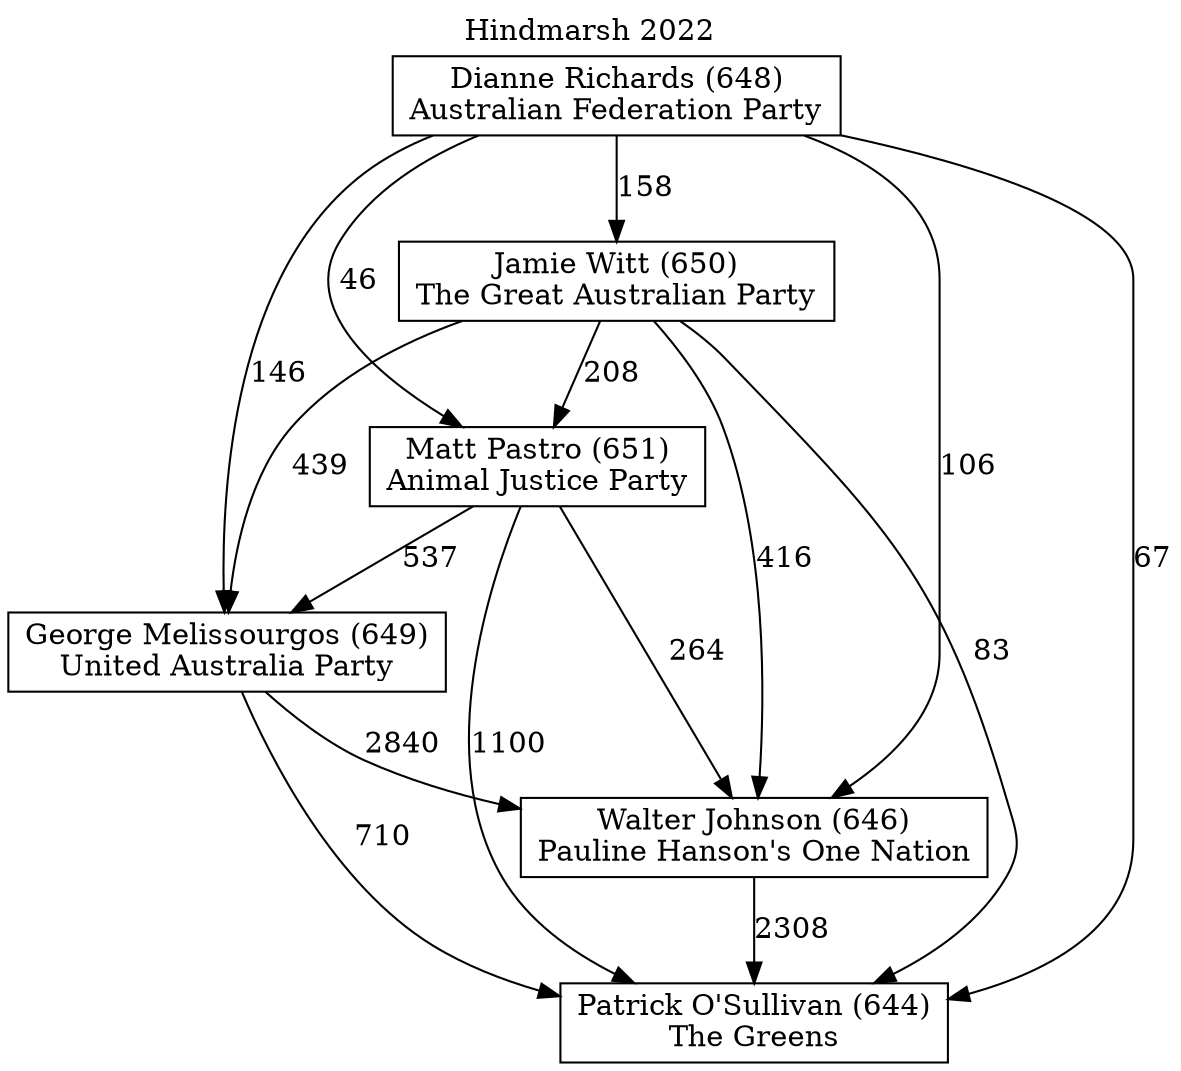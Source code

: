 // House preference flow
digraph "Patrick O'Sullivan (644)_Hindmarsh_2022" {
	graph [label="Hindmarsh 2022" labelloc=t mclimit=10]
	node [shape=box]
	"George Melissourgos (649)" [label="George Melissourgos (649)
United Australia Party"]
	"Matt Pastro (651)" [label="Matt Pastro (651)
Animal Justice Party"]
	"Walter Johnson (646)" [label="Walter Johnson (646)
Pauline Hanson's One Nation"]
	"Dianne Richards (648)" [label="Dianne Richards (648)
Australian Federation Party"]
	"Patrick O'Sullivan (644)" [label="Patrick O'Sullivan (644)
The Greens"]
	"Jamie Witt (650)" [label="Jamie Witt (650)
The Great Australian Party"]
	"Jamie Witt (650)" -> "Walter Johnson (646)" [label=416]
	"Dianne Richards (648)" -> "Patrick O'Sullivan (644)" [label=67]
	"George Melissourgos (649)" -> "Walter Johnson (646)" [label=2840]
	"Jamie Witt (650)" -> "George Melissourgos (649)" [label=439]
	"Matt Pastro (651)" -> "Patrick O'Sullivan (644)" [label=1100]
	"Jamie Witt (650)" -> "Matt Pastro (651)" [label=208]
	"Dianne Richards (648)" -> "Matt Pastro (651)" [label=46]
	"Matt Pastro (651)" -> "George Melissourgos (649)" [label=537]
	"Matt Pastro (651)" -> "Walter Johnson (646)" [label=264]
	"Dianne Richards (648)" -> "Walter Johnson (646)" [label=106]
	"Jamie Witt (650)" -> "Patrick O'Sullivan (644)" [label=83]
	"George Melissourgos (649)" -> "Patrick O'Sullivan (644)" [label=710]
	"Dianne Richards (648)" -> "George Melissourgos (649)" [label=146]
	"Walter Johnson (646)" -> "Patrick O'Sullivan (644)" [label=2308]
	"Dianne Richards (648)" -> "Jamie Witt (650)" [label=158]
}
